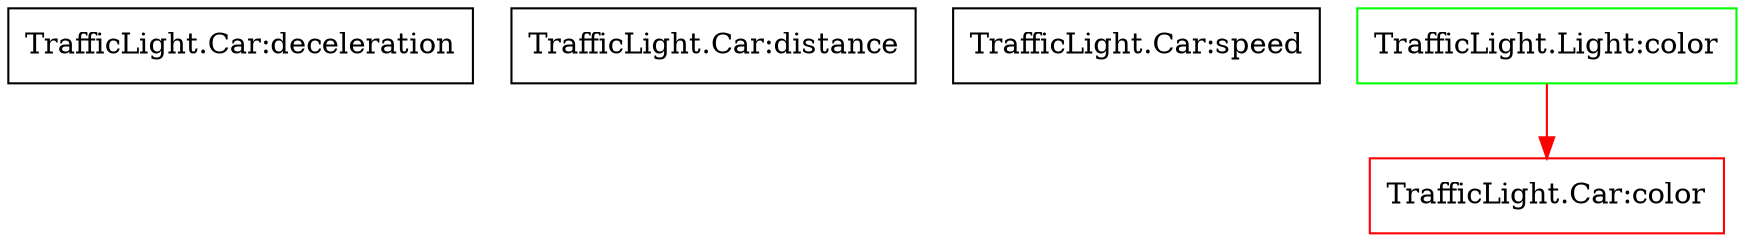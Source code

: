 digraph G
{
  0 [label="TrafficLight.Car:deceleration", shape=box];
  1 [label="TrafficLight.Car:distance", shape=box];
  2 [label="TrafficLight.Car:speed", shape=box];
  3 [label="TrafficLight.Light:color", color="green", shape=box];
  4 [label="TrafficLight.Car:color", color="red", shape=box];

  3 -> 4 [color="red"];
}
